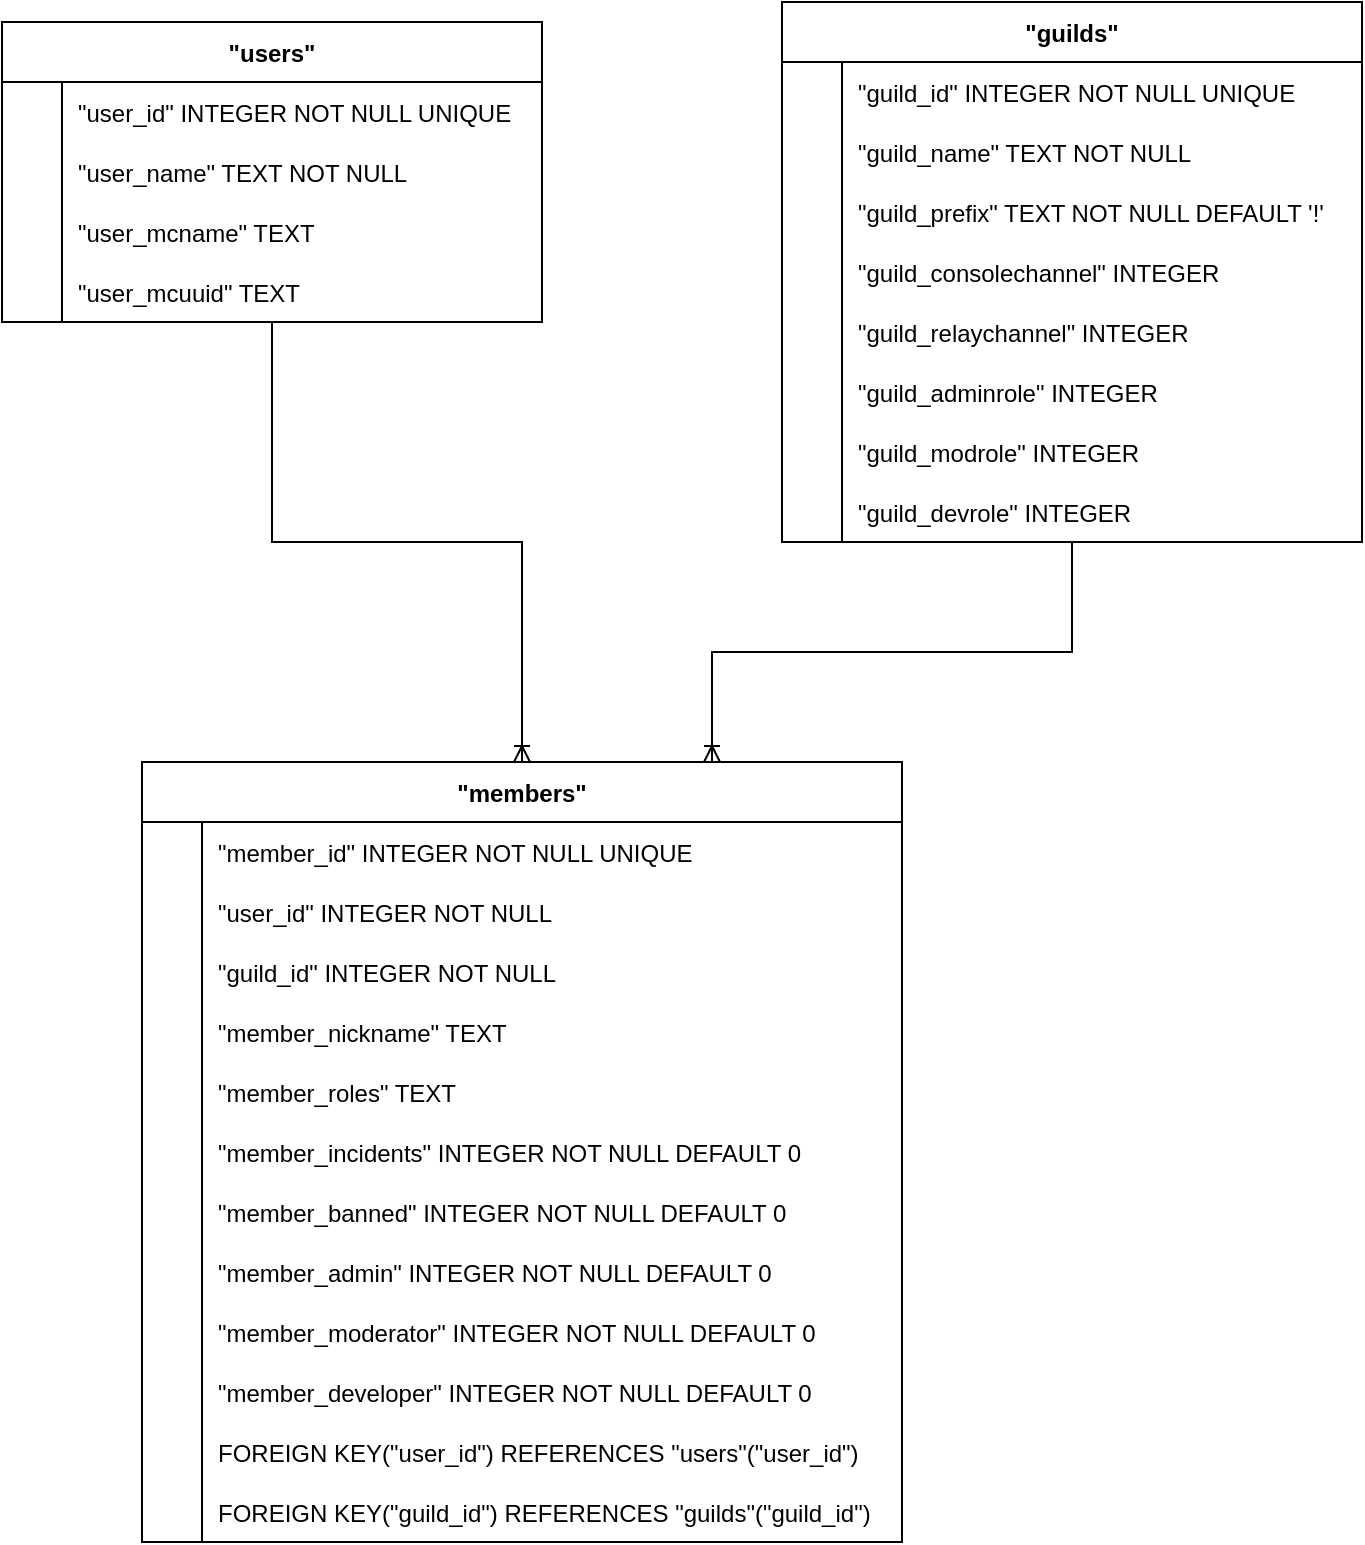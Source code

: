 <mxfile version="21.5.0" type="device">
  <diagram name="Page-1" id="Y6GUwnwLnrpLZcWtxuE9">
    <mxGraphModel dx="860" dy="993" grid="1" gridSize="10" guides="1" tooltips="1" connect="1" arrows="1" fold="1" page="1" pageScale="1" pageWidth="827" pageHeight="1169" math="0" shadow="0">
      <root>
        <mxCell id="0" />
        <mxCell id="1" parent="0" />
        <mxCell id="nRjpUV8rA7RAAJFWFvEt-2" style="edgeStyle=orthogonalEdgeStyle;rounded=0;orthogonalLoop=1;jettySize=auto;html=1;entryX=0.75;entryY=0;entryDx=0;entryDy=0;endArrow=ERoneToMany;endFill=0;" edge="1" parent="1" source="ZyHyGw5aUsiC-tYRCi4I-20" target="ZyHyGw5aUsiC-tYRCi4I-45">
          <mxGeometry relative="1" as="geometry" />
        </mxCell>
        <mxCell id="ZyHyGw5aUsiC-tYRCi4I-20" value="&quot;guilds&quot;" style="shape=table;startSize=30;container=1;collapsible=1;childLayout=tableLayout;fixedRows=1;rowLines=0;fontStyle=1;align=center;resizeLast=1;" parent="1" vertex="1">
          <mxGeometry x="1410" y="200" width="290" height="270" as="geometry" />
        </mxCell>
        <mxCell id="ZyHyGw5aUsiC-tYRCi4I-21" value="" style="shape=tableRow;horizontal=0;startSize=0;swimlaneHead=0;swimlaneBody=0;fillColor=none;collapsible=0;dropTarget=0;points=[[0,0.5],[1,0.5]];portConstraint=eastwest;strokeColor=inherit;top=0;left=0;right=0;bottom=0;" parent="ZyHyGw5aUsiC-tYRCi4I-20" vertex="1">
          <mxGeometry y="30" width="290" height="30" as="geometry" />
        </mxCell>
        <mxCell id="ZyHyGw5aUsiC-tYRCi4I-22" value="" style="shape=partialRectangle;overflow=hidden;connectable=0;fillColor=none;strokeColor=inherit;top=0;left=0;bottom=0;right=0;" parent="ZyHyGw5aUsiC-tYRCi4I-21" vertex="1">
          <mxGeometry width="30" height="30" as="geometry">
            <mxRectangle width="30" height="30" as="alternateBounds" />
          </mxGeometry>
        </mxCell>
        <mxCell id="ZyHyGw5aUsiC-tYRCi4I-23" value="&quot;guild_id&quot;&#x9;INTEGER NOT NULL UNIQUE" style="shape=partialRectangle;overflow=hidden;connectable=0;fillColor=none;align=left;strokeColor=inherit;top=0;left=0;bottom=0;right=0;spacingLeft=6;" parent="ZyHyGw5aUsiC-tYRCi4I-21" vertex="1">
          <mxGeometry x="30" width="260" height="30" as="geometry">
            <mxRectangle width="260" height="30" as="alternateBounds" />
          </mxGeometry>
        </mxCell>
        <mxCell id="ZyHyGw5aUsiC-tYRCi4I-24" value="" style="shape=tableRow;horizontal=0;startSize=0;swimlaneHead=0;swimlaneBody=0;fillColor=none;collapsible=0;dropTarget=0;points=[[0,0.5],[1,0.5]];portConstraint=eastwest;strokeColor=inherit;top=0;left=0;right=0;bottom=0;" parent="ZyHyGw5aUsiC-tYRCi4I-20" vertex="1">
          <mxGeometry y="60" width="290" height="30" as="geometry" />
        </mxCell>
        <mxCell id="ZyHyGw5aUsiC-tYRCi4I-25" value="" style="shape=partialRectangle;overflow=hidden;connectable=0;fillColor=none;strokeColor=inherit;top=0;left=0;bottom=0;right=0;" parent="ZyHyGw5aUsiC-tYRCi4I-24" vertex="1">
          <mxGeometry width="30" height="30" as="geometry">
            <mxRectangle width="30" height="30" as="alternateBounds" />
          </mxGeometry>
        </mxCell>
        <mxCell id="ZyHyGw5aUsiC-tYRCi4I-26" value="&quot;guild_name&quot;&#x9;TEXT NOT NULL" style="shape=partialRectangle;overflow=hidden;connectable=0;fillColor=none;align=left;strokeColor=inherit;top=0;left=0;bottom=0;right=0;spacingLeft=6;" parent="ZyHyGw5aUsiC-tYRCi4I-24" vertex="1">
          <mxGeometry x="30" width="260" height="30" as="geometry">
            <mxRectangle width="260" height="30" as="alternateBounds" />
          </mxGeometry>
        </mxCell>
        <mxCell id="ZyHyGw5aUsiC-tYRCi4I-27" value="" style="shape=tableRow;horizontal=0;startSize=0;swimlaneHead=0;swimlaneBody=0;fillColor=none;collapsible=0;dropTarget=0;points=[[0,0.5],[1,0.5]];portConstraint=eastwest;strokeColor=inherit;top=0;left=0;right=0;bottom=0;" parent="ZyHyGw5aUsiC-tYRCi4I-20" vertex="1">
          <mxGeometry y="90" width="290" height="30" as="geometry" />
        </mxCell>
        <mxCell id="ZyHyGw5aUsiC-tYRCi4I-28" value="" style="shape=partialRectangle;overflow=hidden;connectable=0;fillColor=none;strokeColor=inherit;top=0;left=0;bottom=0;right=0;" parent="ZyHyGw5aUsiC-tYRCi4I-27" vertex="1">
          <mxGeometry width="30" height="30" as="geometry">
            <mxRectangle width="30" height="30" as="alternateBounds" />
          </mxGeometry>
        </mxCell>
        <mxCell id="ZyHyGw5aUsiC-tYRCi4I-29" value="&quot;guild_prefix&quot;&#x9;TEXT NOT NULL DEFAULT &#39;!&#39;" style="shape=partialRectangle;overflow=hidden;connectable=0;fillColor=none;align=left;strokeColor=inherit;top=0;left=0;bottom=0;right=0;spacingLeft=6;" parent="ZyHyGw5aUsiC-tYRCi4I-27" vertex="1">
          <mxGeometry x="30" width="260" height="30" as="geometry">
            <mxRectangle width="260" height="30" as="alternateBounds" />
          </mxGeometry>
        </mxCell>
        <mxCell id="ZyHyGw5aUsiC-tYRCi4I-30" value="" style="shape=tableRow;horizontal=0;startSize=0;swimlaneHead=0;swimlaneBody=0;fillColor=none;collapsible=0;dropTarget=0;points=[[0,0.5],[1,0.5]];portConstraint=eastwest;strokeColor=inherit;top=0;left=0;right=0;bottom=0;" parent="ZyHyGw5aUsiC-tYRCi4I-20" vertex="1">
          <mxGeometry y="120" width="290" height="30" as="geometry" />
        </mxCell>
        <mxCell id="ZyHyGw5aUsiC-tYRCi4I-31" value="" style="shape=partialRectangle;overflow=hidden;connectable=0;fillColor=none;strokeColor=inherit;top=0;left=0;bottom=0;right=0;" parent="ZyHyGw5aUsiC-tYRCi4I-30" vertex="1">
          <mxGeometry width="30" height="30" as="geometry">
            <mxRectangle width="30" height="30" as="alternateBounds" />
          </mxGeometry>
        </mxCell>
        <mxCell id="ZyHyGw5aUsiC-tYRCi4I-32" value="&quot;guild_consolechannel&quot;&#x9;INTEGER" style="shape=partialRectangle;overflow=hidden;connectable=0;fillColor=none;align=left;strokeColor=inherit;top=0;left=0;bottom=0;right=0;spacingLeft=6;" parent="ZyHyGw5aUsiC-tYRCi4I-30" vertex="1">
          <mxGeometry x="30" width="260" height="30" as="geometry">
            <mxRectangle width="260" height="30" as="alternateBounds" />
          </mxGeometry>
        </mxCell>
        <mxCell id="ZyHyGw5aUsiC-tYRCi4I-33" value="" style="shape=tableRow;horizontal=0;startSize=0;swimlaneHead=0;swimlaneBody=0;fillColor=none;collapsible=0;dropTarget=0;points=[[0,0.5],[1,0.5]];portConstraint=eastwest;strokeColor=inherit;top=0;left=0;right=0;bottom=0;" parent="ZyHyGw5aUsiC-tYRCi4I-20" vertex="1">
          <mxGeometry y="150" width="290" height="30" as="geometry" />
        </mxCell>
        <mxCell id="ZyHyGw5aUsiC-tYRCi4I-34" value="" style="shape=partialRectangle;overflow=hidden;connectable=0;fillColor=none;strokeColor=inherit;top=0;left=0;bottom=0;right=0;" parent="ZyHyGw5aUsiC-tYRCi4I-33" vertex="1">
          <mxGeometry width="30" height="30" as="geometry">
            <mxRectangle width="30" height="30" as="alternateBounds" />
          </mxGeometry>
        </mxCell>
        <mxCell id="ZyHyGw5aUsiC-tYRCi4I-35" value="&quot;guild_relaychannel&quot;&#x9;INTEGER" style="shape=partialRectangle;overflow=hidden;connectable=0;fillColor=none;align=left;strokeColor=inherit;top=0;left=0;bottom=0;right=0;spacingLeft=6;" parent="ZyHyGw5aUsiC-tYRCi4I-33" vertex="1">
          <mxGeometry x="30" width="260" height="30" as="geometry">
            <mxRectangle width="260" height="30" as="alternateBounds" />
          </mxGeometry>
        </mxCell>
        <mxCell id="ZyHyGw5aUsiC-tYRCi4I-36" value="" style="shape=tableRow;horizontal=0;startSize=0;swimlaneHead=0;swimlaneBody=0;fillColor=none;collapsible=0;dropTarget=0;points=[[0,0.5],[1,0.5]];portConstraint=eastwest;strokeColor=inherit;top=0;left=0;right=0;bottom=0;" parent="ZyHyGw5aUsiC-tYRCi4I-20" vertex="1">
          <mxGeometry y="180" width="290" height="30" as="geometry" />
        </mxCell>
        <mxCell id="ZyHyGw5aUsiC-tYRCi4I-37" value="" style="shape=partialRectangle;overflow=hidden;connectable=0;fillColor=none;strokeColor=inherit;top=0;left=0;bottom=0;right=0;" parent="ZyHyGw5aUsiC-tYRCi4I-36" vertex="1">
          <mxGeometry width="30" height="30" as="geometry">
            <mxRectangle width="30" height="30" as="alternateBounds" />
          </mxGeometry>
        </mxCell>
        <mxCell id="ZyHyGw5aUsiC-tYRCi4I-38" value="&quot;guild_adminrole&quot;&#x9;INTEGER" style="shape=partialRectangle;overflow=hidden;connectable=0;fillColor=none;align=left;strokeColor=inherit;top=0;left=0;bottom=0;right=0;spacingLeft=6;" parent="ZyHyGw5aUsiC-tYRCi4I-36" vertex="1">
          <mxGeometry x="30" width="260" height="30" as="geometry">
            <mxRectangle width="260" height="30" as="alternateBounds" />
          </mxGeometry>
        </mxCell>
        <mxCell id="ZyHyGw5aUsiC-tYRCi4I-39" value="" style="shape=tableRow;horizontal=0;startSize=0;swimlaneHead=0;swimlaneBody=0;fillColor=none;collapsible=0;dropTarget=0;points=[[0,0.5],[1,0.5]];portConstraint=eastwest;strokeColor=inherit;top=0;left=0;right=0;bottom=0;" parent="ZyHyGw5aUsiC-tYRCi4I-20" vertex="1">
          <mxGeometry y="210" width="290" height="30" as="geometry" />
        </mxCell>
        <mxCell id="ZyHyGw5aUsiC-tYRCi4I-40" value="" style="shape=partialRectangle;overflow=hidden;connectable=0;fillColor=none;strokeColor=inherit;top=0;left=0;bottom=0;right=0;" parent="ZyHyGw5aUsiC-tYRCi4I-39" vertex="1">
          <mxGeometry width="30" height="30" as="geometry">
            <mxRectangle width="30" height="30" as="alternateBounds" />
          </mxGeometry>
        </mxCell>
        <mxCell id="ZyHyGw5aUsiC-tYRCi4I-41" value="&quot;guild_modrole&quot;&#x9;INTEGER" style="shape=partialRectangle;overflow=hidden;connectable=0;fillColor=none;align=left;strokeColor=inherit;top=0;left=0;bottom=0;right=0;spacingLeft=6;" parent="ZyHyGw5aUsiC-tYRCi4I-39" vertex="1">
          <mxGeometry x="30" width="260" height="30" as="geometry">
            <mxRectangle width="260" height="30" as="alternateBounds" />
          </mxGeometry>
        </mxCell>
        <mxCell id="ZyHyGw5aUsiC-tYRCi4I-42" value="" style="shape=tableRow;horizontal=0;startSize=0;swimlaneHead=0;swimlaneBody=0;fillColor=none;collapsible=0;dropTarget=0;points=[[0,0.5],[1,0.5]];portConstraint=eastwest;strokeColor=inherit;top=0;left=0;right=0;bottom=0;" parent="ZyHyGw5aUsiC-tYRCi4I-20" vertex="1">
          <mxGeometry y="240" width="290" height="30" as="geometry" />
        </mxCell>
        <mxCell id="ZyHyGw5aUsiC-tYRCi4I-43" value="" style="shape=partialRectangle;overflow=hidden;connectable=0;fillColor=none;strokeColor=inherit;top=0;left=0;bottom=0;right=0;" parent="ZyHyGw5aUsiC-tYRCi4I-42" vertex="1">
          <mxGeometry width="30" height="30" as="geometry">
            <mxRectangle width="30" height="30" as="alternateBounds" />
          </mxGeometry>
        </mxCell>
        <mxCell id="ZyHyGw5aUsiC-tYRCi4I-44" value="&quot;guild_devrole&quot;&#x9;INTEGER" style="shape=partialRectangle;overflow=hidden;connectable=0;fillColor=none;align=left;strokeColor=inherit;top=0;left=0;bottom=0;right=0;spacingLeft=6;" parent="ZyHyGw5aUsiC-tYRCi4I-42" vertex="1">
          <mxGeometry x="30" width="260" height="30" as="geometry">
            <mxRectangle width="260" height="30" as="alternateBounds" />
          </mxGeometry>
        </mxCell>
        <mxCell id="ZyHyGw5aUsiC-tYRCi4I-45" value="&quot;members&quot;" style="shape=table;startSize=30;container=1;collapsible=1;childLayout=tableLayout;fixedRows=1;rowLines=0;fontStyle=1;align=center;resizeLast=1;" parent="1" vertex="1">
          <mxGeometry x="1090" y="580" width="380" height="390" as="geometry" />
        </mxCell>
        <mxCell id="ZyHyGw5aUsiC-tYRCi4I-46" value="" style="shape=tableRow;horizontal=0;startSize=0;swimlaneHead=0;swimlaneBody=0;fillColor=none;collapsible=0;dropTarget=0;points=[[0,0.5],[1,0.5]];portConstraint=eastwest;strokeColor=inherit;top=0;left=0;right=0;bottom=0;" parent="ZyHyGw5aUsiC-tYRCi4I-45" vertex="1">
          <mxGeometry y="30" width="380" height="30" as="geometry" />
        </mxCell>
        <mxCell id="ZyHyGw5aUsiC-tYRCi4I-47" value="" style="shape=partialRectangle;overflow=hidden;connectable=0;fillColor=none;strokeColor=inherit;top=0;left=0;bottom=0;right=0;" parent="ZyHyGw5aUsiC-tYRCi4I-46" vertex="1">
          <mxGeometry width="30" height="30" as="geometry">
            <mxRectangle width="30" height="30" as="alternateBounds" />
          </mxGeometry>
        </mxCell>
        <mxCell id="ZyHyGw5aUsiC-tYRCi4I-48" value="&quot;member_id&quot;&#x9;INTEGER NOT NULL UNIQUE" style="shape=partialRectangle;overflow=hidden;connectable=0;fillColor=none;align=left;strokeColor=inherit;top=0;left=0;bottom=0;right=0;spacingLeft=6;" parent="ZyHyGw5aUsiC-tYRCi4I-46" vertex="1">
          <mxGeometry x="30" width="350" height="30" as="geometry">
            <mxRectangle width="350" height="30" as="alternateBounds" />
          </mxGeometry>
        </mxCell>
        <mxCell id="ZyHyGw5aUsiC-tYRCi4I-49" value="" style="shape=tableRow;horizontal=0;startSize=0;swimlaneHead=0;swimlaneBody=0;fillColor=none;collapsible=0;dropTarget=0;points=[[0,0.5],[1,0.5]];portConstraint=eastwest;strokeColor=inherit;top=0;left=0;right=0;bottom=0;" parent="ZyHyGw5aUsiC-tYRCi4I-45" vertex="1">
          <mxGeometry y="60" width="380" height="30" as="geometry" />
        </mxCell>
        <mxCell id="ZyHyGw5aUsiC-tYRCi4I-50" value="" style="shape=partialRectangle;overflow=hidden;connectable=0;fillColor=none;strokeColor=inherit;top=0;left=0;bottom=0;right=0;" parent="ZyHyGw5aUsiC-tYRCi4I-49" vertex="1">
          <mxGeometry width="30" height="30" as="geometry">
            <mxRectangle width="30" height="30" as="alternateBounds" />
          </mxGeometry>
        </mxCell>
        <mxCell id="ZyHyGw5aUsiC-tYRCi4I-51" value="&quot;user_id&quot;&#x9;INTEGER NOT NULL" style="shape=partialRectangle;overflow=hidden;connectable=0;fillColor=none;align=left;strokeColor=inherit;top=0;left=0;bottom=0;right=0;spacingLeft=6;" parent="ZyHyGw5aUsiC-tYRCi4I-49" vertex="1">
          <mxGeometry x="30" width="350" height="30" as="geometry">
            <mxRectangle width="350" height="30" as="alternateBounds" />
          </mxGeometry>
        </mxCell>
        <mxCell id="ZyHyGw5aUsiC-tYRCi4I-52" value="" style="shape=tableRow;horizontal=0;startSize=0;swimlaneHead=0;swimlaneBody=0;fillColor=none;collapsible=0;dropTarget=0;points=[[0,0.5],[1,0.5]];portConstraint=eastwest;strokeColor=inherit;top=0;left=0;right=0;bottom=0;" parent="ZyHyGw5aUsiC-tYRCi4I-45" vertex="1">
          <mxGeometry y="90" width="380" height="30" as="geometry" />
        </mxCell>
        <mxCell id="ZyHyGw5aUsiC-tYRCi4I-53" value="" style="shape=partialRectangle;overflow=hidden;connectable=0;fillColor=none;strokeColor=inherit;top=0;left=0;bottom=0;right=0;" parent="ZyHyGw5aUsiC-tYRCi4I-52" vertex="1">
          <mxGeometry width="30" height="30" as="geometry">
            <mxRectangle width="30" height="30" as="alternateBounds" />
          </mxGeometry>
        </mxCell>
        <mxCell id="ZyHyGw5aUsiC-tYRCi4I-54" value="&quot;guild_id&quot;&#x9;INTEGER NOT NULL" style="shape=partialRectangle;overflow=hidden;connectable=0;fillColor=none;align=left;strokeColor=inherit;top=0;left=0;bottom=0;right=0;spacingLeft=6;" parent="ZyHyGw5aUsiC-tYRCi4I-52" vertex="1">
          <mxGeometry x="30" width="350" height="30" as="geometry">
            <mxRectangle width="350" height="30" as="alternateBounds" />
          </mxGeometry>
        </mxCell>
        <mxCell id="ZyHyGw5aUsiC-tYRCi4I-55" value="" style="shape=tableRow;horizontal=0;startSize=0;swimlaneHead=0;swimlaneBody=0;fillColor=none;collapsible=0;dropTarget=0;points=[[0,0.5],[1,0.5]];portConstraint=eastwest;strokeColor=inherit;top=0;left=0;right=0;bottom=0;" parent="ZyHyGw5aUsiC-tYRCi4I-45" vertex="1">
          <mxGeometry y="120" width="380" height="30" as="geometry" />
        </mxCell>
        <mxCell id="ZyHyGw5aUsiC-tYRCi4I-56" value="" style="shape=partialRectangle;overflow=hidden;connectable=0;fillColor=none;strokeColor=inherit;top=0;left=0;bottom=0;right=0;" parent="ZyHyGw5aUsiC-tYRCi4I-55" vertex="1">
          <mxGeometry width="30" height="30" as="geometry">
            <mxRectangle width="30" height="30" as="alternateBounds" />
          </mxGeometry>
        </mxCell>
        <mxCell id="ZyHyGw5aUsiC-tYRCi4I-57" value="&quot;member_nickname&quot;&#x9;TEXT" style="shape=partialRectangle;overflow=hidden;connectable=0;fillColor=none;align=left;strokeColor=inherit;top=0;left=0;bottom=0;right=0;spacingLeft=6;" parent="ZyHyGw5aUsiC-tYRCi4I-55" vertex="1">
          <mxGeometry x="30" width="350" height="30" as="geometry">
            <mxRectangle width="350" height="30" as="alternateBounds" />
          </mxGeometry>
        </mxCell>
        <mxCell id="ZyHyGw5aUsiC-tYRCi4I-58" value="" style="shape=tableRow;horizontal=0;startSize=0;swimlaneHead=0;swimlaneBody=0;fillColor=none;collapsible=0;dropTarget=0;points=[[0,0.5],[1,0.5]];portConstraint=eastwest;strokeColor=inherit;top=0;left=0;right=0;bottom=0;" parent="ZyHyGw5aUsiC-tYRCi4I-45" vertex="1">
          <mxGeometry y="150" width="380" height="30" as="geometry" />
        </mxCell>
        <mxCell id="ZyHyGw5aUsiC-tYRCi4I-59" value="" style="shape=partialRectangle;overflow=hidden;connectable=0;fillColor=none;strokeColor=inherit;top=0;left=0;bottom=0;right=0;" parent="ZyHyGw5aUsiC-tYRCi4I-58" vertex="1">
          <mxGeometry width="30" height="30" as="geometry">
            <mxRectangle width="30" height="30" as="alternateBounds" />
          </mxGeometry>
        </mxCell>
        <mxCell id="ZyHyGw5aUsiC-tYRCi4I-60" value="&quot;member_roles&quot;&#x9;TEXT" style="shape=partialRectangle;overflow=hidden;connectable=0;fillColor=none;align=left;strokeColor=inherit;top=0;left=0;bottom=0;right=0;spacingLeft=6;" parent="ZyHyGw5aUsiC-tYRCi4I-58" vertex="1">
          <mxGeometry x="30" width="350" height="30" as="geometry">
            <mxRectangle width="350" height="30" as="alternateBounds" />
          </mxGeometry>
        </mxCell>
        <mxCell id="ZyHyGw5aUsiC-tYRCi4I-61" value="" style="shape=tableRow;horizontal=0;startSize=0;swimlaneHead=0;swimlaneBody=0;fillColor=none;collapsible=0;dropTarget=0;points=[[0,0.5],[1,0.5]];portConstraint=eastwest;strokeColor=inherit;top=0;left=0;right=0;bottom=0;" parent="ZyHyGw5aUsiC-tYRCi4I-45" vertex="1">
          <mxGeometry y="180" width="380" height="30" as="geometry" />
        </mxCell>
        <mxCell id="ZyHyGw5aUsiC-tYRCi4I-62" value="" style="shape=partialRectangle;overflow=hidden;connectable=0;fillColor=none;strokeColor=inherit;top=0;left=0;bottom=0;right=0;" parent="ZyHyGw5aUsiC-tYRCi4I-61" vertex="1">
          <mxGeometry width="30" height="30" as="geometry">
            <mxRectangle width="30" height="30" as="alternateBounds" />
          </mxGeometry>
        </mxCell>
        <mxCell id="ZyHyGw5aUsiC-tYRCi4I-63" value="&quot;member_incidents&quot;&#x9;INTEGER NOT NULL DEFAULT 0" style="shape=partialRectangle;overflow=hidden;connectable=0;fillColor=none;align=left;strokeColor=inherit;top=0;left=0;bottom=0;right=0;spacingLeft=6;" parent="ZyHyGw5aUsiC-tYRCi4I-61" vertex="1">
          <mxGeometry x="30" width="350" height="30" as="geometry">
            <mxRectangle width="350" height="30" as="alternateBounds" />
          </mxGeometry>
        </mxCell>
        <mxCell id="ZyHyGw5aUsiC-tYRCi4I-64" value="" style="shape=tableRow;horizontal=0;startSize=0;swimlaneHead=0;swimlaneBody=0;fillColor=none;collapsible=0;dropTarget=0;points=[[0,0.5],[1,0.5]];portConstraint=eastwest;strokeColor=inherit;top=0;left=0;right=0;bottom=0;" parent="ZyHyGw5aUsiC-tYRCi4I-45" vertex="1">
          <mxGeometry y="210" width="380" height="30" as="geometry" />
        </mxCell>
        <mxCell id="ZyHyGw5aUsiC-tYRCi4I-65" value="" style="shape=partialRectangle;overflow=hidden;connectable=0;fillColor=none;strokeColor=inherit;top=0;left=0;bottom=0;right=0;" parent="ZyHyGw5aUsiC-tYRCi4I-64" vertex="1">
          <mxGeometry width="30" height="30" as="geometry">
            <mxRectangle width="30" height="30" as="alternateBounds" />
          </mxGeometry>
        </mxCell>
        <mxCell id="ZyHyGw5aUsiC-tYRCi4I-66" value="&quot;member_banned&quot;&#x9;INTEGER NOT NULL DEFAULT 0" style="shape=partialRectangle;overflow=hidden;connectable=0;fillColor=none;align=left;strokeColor=inherit;top=0;left=0;bottom=0;right=0;spacingLeft=6;" parent="ZyHyGw5aUsiC-tYRCi4I-64" vertex="1">
          <mxGeometry x="30" width="350" height="30" as="geometry">
            <mxRectangle width="350" height="30" as="alternateBounds" />
          </mxGeometry>
        </mxCell>
        <mxCell id="ZyHyGw5aUsiC-tYRCi4I-73" value="" style="shape=tableRow;horizontal=0;startSize=0;swimlaneHead=0;swimlaneBody=0;fillColor=none;collapsible=0;dropTarget=0;points=[[0,0.5],[1,0.5]];portConstraint=eastwest;strokeColor=inherit;top=0;left=0;right=0;bottom=0;" parent="ZyHyGw5aUsiC-tYRCi4I-45" vertex="1">
          <mxGeometry y="240" width="380" height="30" as="geometry" />
        </mxCell>
        <mxCell id="ZyHyGw5aUsiC-tYRCi4I-74" value="" style="shape=partialRectangle;overflow=hidden;connectable=0;fillColor=none;strokeColor=inherit;top=0;left=0;bottom=0;right=0;" parent="ZyHyGw5aUsiC-tYRCi4I-73" vertex="1">
          <mxGeometry width="30" height="30" as="geometry">
            <mxRectangle width="30" height="30" as="alternateBounds" />
          </mxGeometry>
        </mxCell>
        <mxCell id="ZyHyGw5aUsiC-tYRCi4I-75" value="&quot;member_admin&quot;&#x9;INTEGER NOT NULL DEFAULT 0" style="shape=partialRectangle;overflow=hidden;connectable=0;fillColor=none;align=left;strokeColor=inherit;top=0;left=0;bottom=0;right=0;spacingLeft=6;" parent="ZyHyGw5aUsiC-tYRCi4I-73" vertex="1">
          <mxGeometry x="30" width="350" height="30" as="geometry">
            <mxRectangle width="350" height="30" as="alternateBounds" />
          </mxGeometry>
        </mxCell>
        <mxCell id="ZyHyGw5aUsiC-tYRCi4I-76" value="" style="shape=tableRow;horizontal=0;startSize=0;swimlaneHead=0;swimlaneBody=0;fillColor=none;collapsible=0;dropTarget=0;points=[[0,0.5],[1,0.5]];portConstraint=eastwest;strokeColor=inherit;top=0;left=0;right=0;bottom=0;" parent="ZyHyGw5aUsiC-tYRCi4I-45" vertex="1">
          <mxGeometry y="270" width="380" height="30" as="geometry" />
        </mxCell>
        <mxCell id="ZyHyGw5aUsiC-tYRCi4I-77" value="" style="shape=partialRectangle;overflow=hidden;connectable=0;fillColor=none;strokeColor=inherit;top=0;left=0;bottom=0;right=0;" parent="ZyHyGw5aUsiC-tYRCi4I-76" vertex="1">
          <mxGeometry width="30" height="30" as="geometry">
            <mxRectangle width="30" height="30" as="alternateBounds" />
          </mxGeometry>
        </mxCell>
        <mxCell id="ZyHyGw5aUsiC-tYRCi4I-78" value="&quot;member_moderator&quot;&#x9;INTEGER NOT NULL DEFAULT 0" style="shape=partialRectangle;overflow=hidden;connectable=0;fillColor=none;align=left;strokeColor=inherit;top=0;left=0;bottom=0;right=0;spacingLeft=6;" parent="ZyHyGw5aUsiC-tYRCi4I-76" vertex="1">
          <mxGeometry x="30" width="350" height="30" as="geometry">
            <mxRectangle width="350" height="30" as="alternateBounds" />
          </mxGeometry>
        </mxCell>
        <mxCell id="ZyHyGw5aUsiC-tYRCi4I-79" value="" style="shape=tableRow;horizontal=0;startSize=0;swimlaneHead=0;swimlaneBody=0;fillColor=none;collapsible=0;dropTarget=0;points=[[0,0.5],[1,0.5]];portConstraint=eastwest;strokeColor=inherit;top=0;left=0;right=0;bottom=0;" parent="ZyHyGw5aUsiC-tYRCi4I-45" vertex="1">
          <mxGeometry y="300" width="380" height="30" as="geometry" />
        </mxCell>
        <mxCell id="ZyHyGw5aUsiC-tYRCi4I-80" value="" style="shape=partialRectangle;overflow=hidden;connectable=0;fillColor=none;strokeColor=inherit;top=0;left=0;bottom=0;right=0;" parent="ZyHyGw5aUsiC-tYRCi4I-79" vertex="1">
          <mxGeometry width="30" height="30" as="geometry">
            <mxRectangle width="30" height="30" as="alternateBounds" />
          </mxGeometry>
        </mxCell>
        <mxCell id="ZyHyGw5aUsiC-tYRCi4I-81" value="&quot;member_developer&quot;&#x9;INTEGER NOT NULL DEFAULT 0" style="shape=partialRectangle;overflow=hidden;connectable=0;fillColor=none;align=left;strokeColor=inherit;top=0;left=0;bottom=0;right=0;spacingLeft=6;" parent="ZyHyGw5aUsiC-tYRCi4I-79" vertex="1">
          <mxGeometry x="30" width="350" height="30" as="geometry">
            <mxRectangle width="350" height="30" as="alternateBounds" />
          </mxGeometry>
        </mxCell>
        <mxCell id="ZyHyGw5aUsiC-tYRCi4I-82" value="" style="shape=tableRow;horizontal=0;startSize=0;swimlaneHead=0;swimlaneBody=0;fillColor=none;collapsible=0;dropTarget=0;points=[[0,0.5],[1,0.5]];portConstraint=eastwest;strokeColor=inherit;top=0;left=0;right=0;bottom=0;" parent="ZyHyGw5aUsiC-tYRCi4I-45" vertex="1">
          <mxGeometry y="330" width="380" height="30" as="geometry" />
        </mxCell>
        <mxCell id="ZyHyGw5aUsiC-tYRCi4I-83" value="" style="shape=partialRectangle;overflow=hidden;connectable=0;fillColor=none;strokeColor=inherit;top=0;left=0;bottom=0;right=0;" parent="ZyHyGw5aUsiC-tYRCi4I-82" vertex="1">
          <mxGeometry width="30" height="30" as="geometry">
            <mxRectangle width="30" height="30" as="alternateBounds" />
          </mxGeometry>
        </mxCell>
        <mxCell id="ZyHyGw5aUsiC-tYRCi4I-84" value="FOREIGN KEY(&quot;user_id&quot;) REFERENCES &quot;users&quot;(&quot;user_id&quot;)" style="shape=partialRectangle;overflow=hidden;connectable=0;fillColor=none;align=left;strokeColor=inherit;top=0;left=0;bottom=0;right=0;spacingLeft=6;" parent="ZyHyGw5aUsiC-tYRCi4I-82" vertex="1">
          <mxGeometry x="30" width="350" height="30" as="geometry">
            <mxRectangle width="350" height="30" as="alternateBounds" />
          </mxGeometry>
        </mxCell>
        <mxCell id="ZyHyGw5aUsiC-tYRCi4I-85" value="" style="shape=tableRow;horizontal=0;startSize=0;swimlaneHead=0;swimlaneBody=0;fillColor=none;collapsible=0;dropTarget=0;points=[[0,0.5],[1,0.5]];portConstraint=eastwest;strokeColor=inherit;top=0;left=0;right=0;bottom=0;" parent="ZyHyGw5aUsiC-tYRCi4I-45" vertex="1">
          <mxGeometry y="360" width="380" height="30" as="geometry" />
        </mxCell>
        <mxCell id="ZyHyGw5aUsiC-tYRCi4I-86" value="" style="shape=partialRectangle;overflow=hidden;connectable=0;fillColor=none;strokeColor=inherit;top=0;left=0;bottom=0;right=0;" parent="ZyHyGw5aUsiC-tYRCi4I-85" vertex="1">
          <mxGeometry width="30" height="30" as="geometry">
            <mxRectangle width="30" height="30" as="alternateBounds" />
          </mxGeometry>
        </mxCell>
        <mxCell id="ZyHyGw5aUsiC-tYRCi4I-87" value="FOREIGN KEY(&quot;guild_id&quot;) REFERENCES &quot;guilds&quot;(&quot;guild_id&quot;)" style="shape=partialRectangle;overflow=hidden;connectable=0;fillColor=none;align=left;strokeColor=inherit;top=0;left=0;bottom=0;right=0;spacingLeft=6;" parent="ZyHyGw5aUsiC-tYRCi4I-85" vertex="1">
          <mxGeometry x="30" width="350" height="30" as="geometry">
            <mxRectangle width="350" height="30" as="alternateBounds" />
          </mxGeometry>
        </mxCell>
        <mxCell id="nRjpUV8rA7RAAJFWFvEt-3" style="edgeStyle=orthogonalEdgeStyle;rounded=0;orthogonalLoop=1;jettySize=auto;html=1;entryX=0.5;entryY=0;entryDx=0;entryDy=0;endArrow=ERoneToMany;endFill=0;" edge="1" parent="1" source="ZyHyGw5aUsiC-tYRCi4I-107" target="ZyHyGw5aUsiC-tYRCi4I-45">
          <mxGeometry relative="1" as="geometry" />
        </mxCell>
        <mxCell id="ZyHyGw5aUsiC-tYRCi4I-107" value="&quot;users&quot;" style="shape=table;startSize=30;container=1;collapsible=1;childLayout=tableLayout;fixedRows=1;rowLines=0;fontStyle=1;align=center;resizeLast=1;" parent="1" vertex="1">
          <mxGeometry x="1020" y="210" width="270" height="150" as="geometry" />
        </mxCell>
        <mxCell id="ZyHyGw5aUsiC-tYRCi4I-108" value="" style="shape=tableRow;horizontal=0;startSize=0;swimlaneHead=0;swimlaneBody=0;fillColor=none;collapsible=0;dropTarget=0;points=[[0,0.5],[1,0.5]];portConstraint=eastwest;strokeColor=inherit;top=0;left=0;right=0;bottom=0;" parent="ZyHyGw5aUsiC-tYRCi4I-107" vertex="1">
          <mxGeometry y="30" width="270" height="30" as="geometry" />
        </mxCell>
        <mxCell id="ZyHyGw5aUsiC-tYRCi4I-109" value="" style="shape=partialRectangle;overflow=hidden;connectable=0;fillColor=none;strokeColor=inherit;top=0;left=0;bottom=0;right=0;" parent="ZyHyGw5aUsiC-tYRCi4I-108" vertex="1">
          <mxGeometry width="30" height="30" as="geometry">
            <mxRectangle width="30" height="30" as="alternateBounds" />
          </mxGeometry>
        </mxCell>
        <mxCell id="ZyHyGw5aUsiC-tYRCi4I-110" value="&quot;user_id&quot;&#x9;INTEGER NOT NULL UNIQUE" style="shape=partialRectangle;overflow=hidden;connectable=0;fillColor=none;align=left;strokeColor=inherit;top=0;left=0;bottom=0;right=0;spacingLeft=6;" parent="ZyHyGw5aUsiC-tYRCi4I-108" vertex="1">
          <mxGeometry x="30" width="240" height="30" as="geometry">
            <mxRectangle width="240" height="30" as="alternateBounds" />
          </mxGeometry>
        </mxCell>
        <mxCell id="ZyHyGw5aUsiC-tYRCi4I-111" value="" style="shape=tableRow;horizontal=0;startSize=0;swimlaneHead=0;swimlaneBody=0;fillColor=none;collapsible=0;dropTarget=0;points=[[0,0.5],[1,0.5]];portConstraint=eastwest;strokeColor=inherit;top=0;left=0;right=0;bottom=0;" parent="ZyHyGw5aUsiC-tYRCi4I-107" vertex="1">
          <mxGeometry y="60" width="270" height="30" as="geometry" />
        </mxCell>
        <mxCell id="ZyHyGw5aUsiC-tYRCi4I-112" value="" style="shape=partialRectangle;overflow=hidden;connectable=0;fillColor=none;strokeColor=inherit;top=0;left=0;bottom=0;right=0;" parent="ZyHyGw5aUsiC-tYRCi4I-111" vertex="1">
          <mxGeometry width="30" height="30" as="geometry">
            <mxRectangle width="30" height="30" as="alternateBounds" />
          </mxGeometry>
        </mxCell>
        <mxCell id="ZyHyGw5aUsiC-tYRCi4I-113" value="&quot;user_name&quot;&#x9;TEXT NOT NULL" style="shape=partialRectangle;overflow=hidden;connectable=0;fillColor=none;align=left;strokeColor=inherit;top=0;left=0;bottom=0;right=0;spacingLeft=6;" parent="ZyHyGw5aUsiC-tYRCi4I-111" vertex="1">
          <mxGeometry x="30" width="240" height="30" as="geometry">
            <mxRectangle width="240" height="30" as="alternateBounds" />
          </mxGeometry>
        </mxCell>
        <mxCell id="ZyHyGw5aUsiC-tYRCi4I-114" value="" style="shape=tableRow;horizontal=0;startSize=0;swimlaneHead=0;swimlaneBody=0;fillColor=none;collapsible=0;dropTarget=0;points=[[0,0.5],[1,0.5]];portConstraint=eastwest;strokeColor=inherit;top=0;left=0;right=0;bottom=0;" parent="ZyHyGw5aUsiC-tYRCi4I-107" vertex="1">
          <mxGeometry y="90" width="270" height="30" as="geometry" />
        </mxCell>
        <mxCell id="ZyHyGw5aUsiC-tYRCi4I-115" value="" style="shape=partialRectangle;overflow=hidden;connectable=0;fillColor=none;strokeColor=inherit;top=0;left=0;bottom=0;right=0;" parent="ZyHyGw5aUsiC-tYRCi4I-114" vertex="1">
          <mxGeometry width="30" height="30" as="geometry">
            <mxRectangle width="30" height="30" as="alternateBounds" />
          </mxGeometry>
        </mxCell>
        <mxCell id="ZyHyGw5aUsiC-tYRCi4I-116" value="&quot;user_mcname&quot;&#x9;TEXT" style="shape=partialRectangle;overflow=hidden;connectable=0;fillColor=none;align=left;strokeColor=inherit;top=0;left=0;bottom=0;right=0;spacingLeft=6;" parent="ZyHyGw5aUsiC-tYRCi4I-114" vertex="1">
          <mxGeometry x="30" width="240" height="30" as="geometry">
            <mxRectangle width="240" height="30" as="alternateBounds" />
          </mxGeometry>
        </mxCell>
        <mxCell id="ZyHyGw5aUsiC-tYRCi4I-117" value="" style="shape=tableRow;horizontal=0;startSize=0;swimlaneHead=0;swimlaneBody=0;fillColor=none;collapsible=0;dropTarget=0;points=[[0,0.5],[1,0.5]];portConstraint=eastwest;strokeColor=inherit;top=0;left=0;right=0;bottom=0;" parent="ZyHyGw5aUsiC-tYRCi4I-107" vertex="1">
          <mxGeometry y="120" width="270" height="30" as="geometry" />
        </mxCell>
        <mxCell id="ZyHyGw5aUsiC-tYRCi4I-118" value="" style="shape=partialRectangle;overflow=hidden;connectable=0;fillColor=none;strokeColor=inherit;top=0;left=0;bottom=0;right=0;" parent="ZyHyGw5aUsiC-tYRCi4I-117" vertex="1">
          <mxGeometry width="30" height="30" as="geometry">
            <mxRectangle width="30" height="30" as="alternateBounds" />
          </mxGeometry>
        </mxCell>
        <mxCell id="ZyHyGw5aUsiC-tYRCi4I-119" value="&quot;user_mcuuid&quot;&#x9;TEXT" style="shape=partialRectangle;overflow=hidden;connectable=0;fillColor=none;align=left;strokeColor=inherit;top=0;left=0;bottom=0;right=0;spacingLeft=6;" parent="ZyHyGw5aUsiC-tYRCi4I-117" vertex="1">
          <mxGeometry x="30" width="240" height="30" as="geometry">
            <mxRectangle width="240" height="30" as="alternateBounds" />
          </mxGeometry>
        </mxCell>
      </root>
    </mxGraphModel>
  </diagram>
</mxfile>
